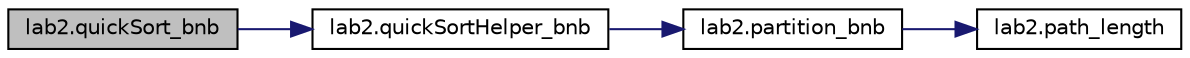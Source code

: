 digraph "lab2.quickSort_bnb"
{
  edge [fontname="Helvetica",fontsize="10",labelfontname="Helvetica",labelfontsize="10"];
  node [fontname="Helvetica",fontsize="10",shape=record];
  rankdir="LR";
  Node1 [label="lab2.quickSort_bnb",height=0.2,width=0.4,color="black", fillcolor="grey75", style="filled", fontcolor="black"];
  Node1 -> Node2 [color="midnightblue",fontsize="10",style="solid",fontname="Helvetica"];
  Node2 [label="lab2.quickSortHelper_bnb",height=0.2,width=0.4,color="black", fillcolor="white", style="filled",URL="$namespacelab2.html#af0c98e54367bc2fe44f40db0af6e4b12"];
  Node2 -> Node3 [color="midnightblue",fontsize="10",style="solid",fontname="Helvetica"];
  Node3 [label="lab2.partition_bnb",height=0.2,width=0.4,color="black", fillcolor="white", style="filled",URL="$namespacelab2.html#a5a7d465167cf72bb801f8d2918930b2b"];
  Node3 -> Node4 [color="midnightblue",fontsize="10",style="solid",fontname="Helvetica"];
  Node4 [label="lab2.path_length",height=0.2,width=0.4,color="black", fillcolor="white", style="filled",URL="$namespacelab2.html#a9124033f320681f2240efa74a9961c48",tooltip="Now we&#39;re going to try optimal search. "];
}
